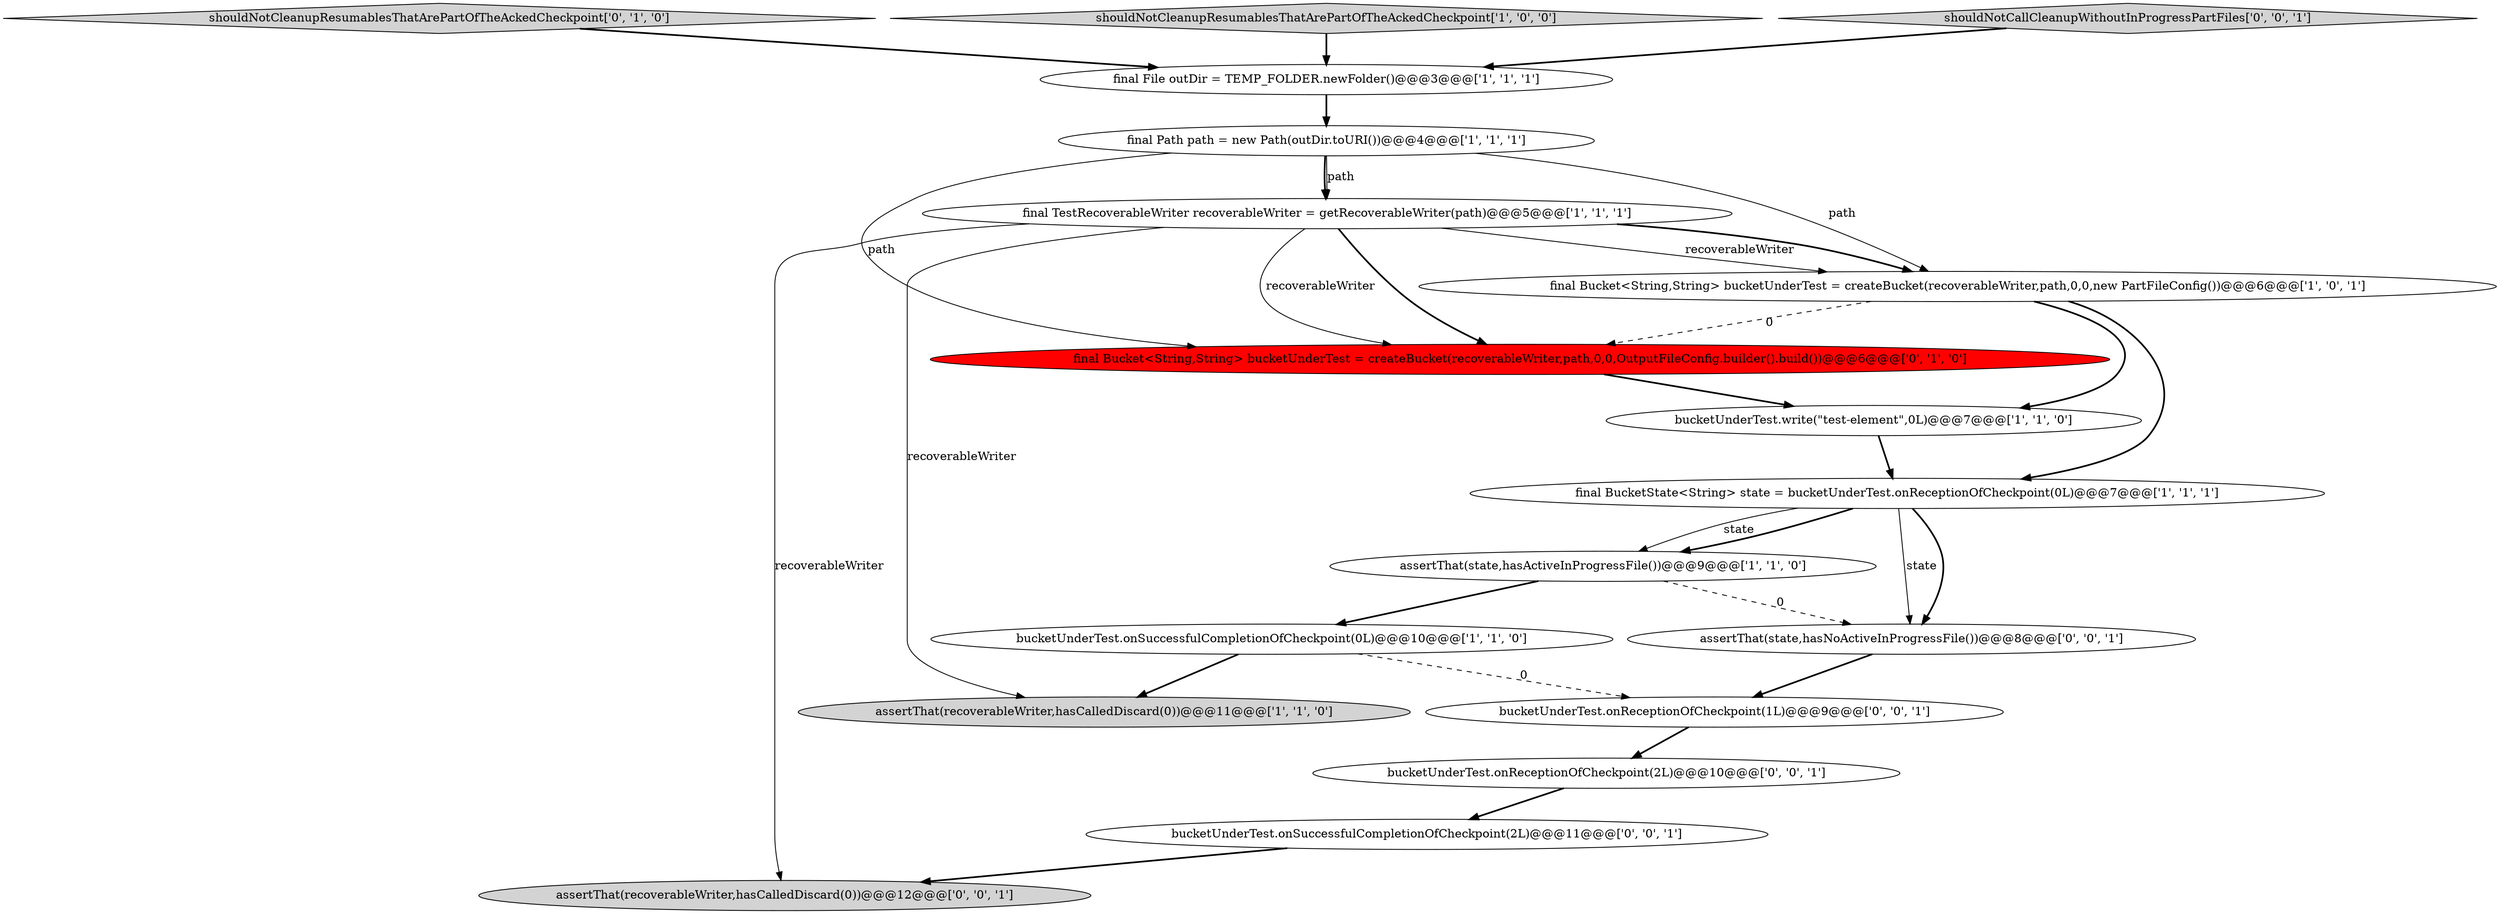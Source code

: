 digraph {
11 [style = filled, label = "shouldNotCleanupResumablesThatArePartOfTheAckedCheckpoint['0', '1', '0']", fillcolor = lightgray, shape = diamond image = "AAA0AAABBB2BBB"];
14 [style = filled, label = "bucketUnderTest.onSuccessfulCompletionOfCheckpoint(2L)@@@11@@@['0', '0', '1']", fillcolor = white, shape = ellipse image = "AAA0AAABBB3BBB"];
9 [style = filled, label = "shouldNotCleanupResumablesThatArePartOfTheAckedCheckpoint['1', '0', '0']", fillcolor = lightgray, shape = diamond image = "AAA0AAABBB1BBB"];
10 [style = filled, label = "final Bucket<String,String> bucketUnderTest = createBucket(recoverableWriter,path,0,0,OutputFileConfig.builder().build())@@@6@@@['0', '1', '0']", fillcolor = red, shape = ellipse image = "AAA1AAABBB2BBB"];
17 [style = filled, label = "shouldNotCallCleanupWithoutInProgressPartFiles['0', '0', '1']", fillcolor = lightgray, shape = diamond image = "AAA0AAABBB3BBB"];
12 [style = filled, label = "assertThat(state,hasNoActiveInProgressFile())@@@8@@@['0', '0', '1']", fillcolor = white, shape = ellipse image = "AAA0AAABBB3BBB"];
1 [style = filled, label = "assertThat(state,hasActiveInProgressFile())@@@9@@@['1', '1', '0']", fillcolor = white, shape = ellipse image = "AAA0AAABBB1BBB"];
15 [style = filled, label = "assertThat(recoverableWriter,hasCalledDiscard(0))@@@12@@@['0', '0', '1']", fillcolor = lightgray, shape = ellipse image = "AAA0AAABBB3BBB"];
13 [style = filled, label = "bucketUnderTest.onReceptionOfCheckpoint(2L)@@@10@@@['0', '0', '1']", fillcolor = white, shape = ellipse image = "AAA0AAABBB3BBB"];
16 [style = filled, label = "bucketUnderTest.onReceptionOfCheckpoint(1L)@@@9@@@['0', '0', '1']", fillcolor = white, shape = ellipse image = "AAA0AAABBB3BBB"];
0 [style = filled, label = "assertThat(recoverableWriter,hasCalledDiscard(0))@@@11@@@['1', '1', '0']", fillcolor = lightgray, shape = ellipse image = "AAA0AAABBB1BBB"];
2 [style = filled, label = "bucketUnderTest.onSuccessfulCompletionOfCheckpoint(0L)@@@10@@@['1', '1', '0']", fillcolor = white, shape = ellipse image = "AAA0AAABBB1BBB"];
7 [style = filled, label = "final Bucket<String,String> bucketUnderTest = createBucket(recoverableWriter,path,0,0,new PartFileConfig())@@@6@@@['1', '0', '1']", fillcolor = white, shape = ellipse image = "AAA0AAABBB1BBB"];
5 [style = filled, label = "final TestRecoverableWriter recoverableWriter = getRecoverableWriter(path)@@@5@@@['1', '1', '1']", fillcolor = white, shape = ellipse image = "AAA0AAABBB1BBB"];
6 [style = filled, label = "final BucketState<String> state = bucketUnderTest.onReceptionOfCheckpoint(0L)@@@7@@@['1', '1', '1']", fillcolor = white, shape = ellipse image = "AAA0AAABBB1BBB"];
8 [style = filled, label = "bucketUnderTest.write(\"test-element\",0L)@@@7@@@['1', '1', '0']", fillcolor = white, shape = ellipse image = "AAA0AAABBB1BBB"];
4 [style = filled, label = "final Path path = new Path(outDir.toURI())@@@4@@@['1', '1', '1']", fillcolor = white, shape = ellipse image = "AAA0AAABBB1BBB"];
3 [style = filled, label = "final File outDir = TEMP_FOLDER.newFolder()@@@3@@@['1', '1', '1']", fillcolor = white, shape = ellipse image = "AAA0AAABBB1BBB"];
5->10 [style = bold, label=""];
4->7 [style = solid, label="path"];
16->13 [style = bold, label=""];
5->10 [style = solid, label="recoverableWriter"];
8->6 [style = bold, label=""];
12->16 [style = bold, label=""];
6->12 [style = solid, label="state"];
6->1 [style = solid, label="state"];
7->8 [style = bold, label=""];
3->4 [style = bold, label=""];
5->7 [style = solid, label="recoverableWriter"];
5->15 [style = solid, label="recoverableWriter"];
6->1 [style = bold, label=""];
1->12 [style = dashed, label="0"];
2->0 [style = bold, label=""];
10->8 [style = bold, label=""];
11->3 [style = bold, label=""];
5->0 [style = solid, label="recoverableWriter"];
2->16 [style = dashed, label="0"];
7->6 [style = bold, label=""];
17->3 [style = bold, label=""];
9->3 [style = bold, label=""];
5->7 [style = bold, label=""];
7->10 [style = dashed, label="0"];
14->15 [style = bold, label=""];
1->2 [style = bold, label=""];
4->5 [style = solid, label="path"];
4->5 [style = bold, label=""];
13->14 [style = bold, label=""];
4->10 [style = solid, label="path"];
6->12 [style = bold, label=""];
}

